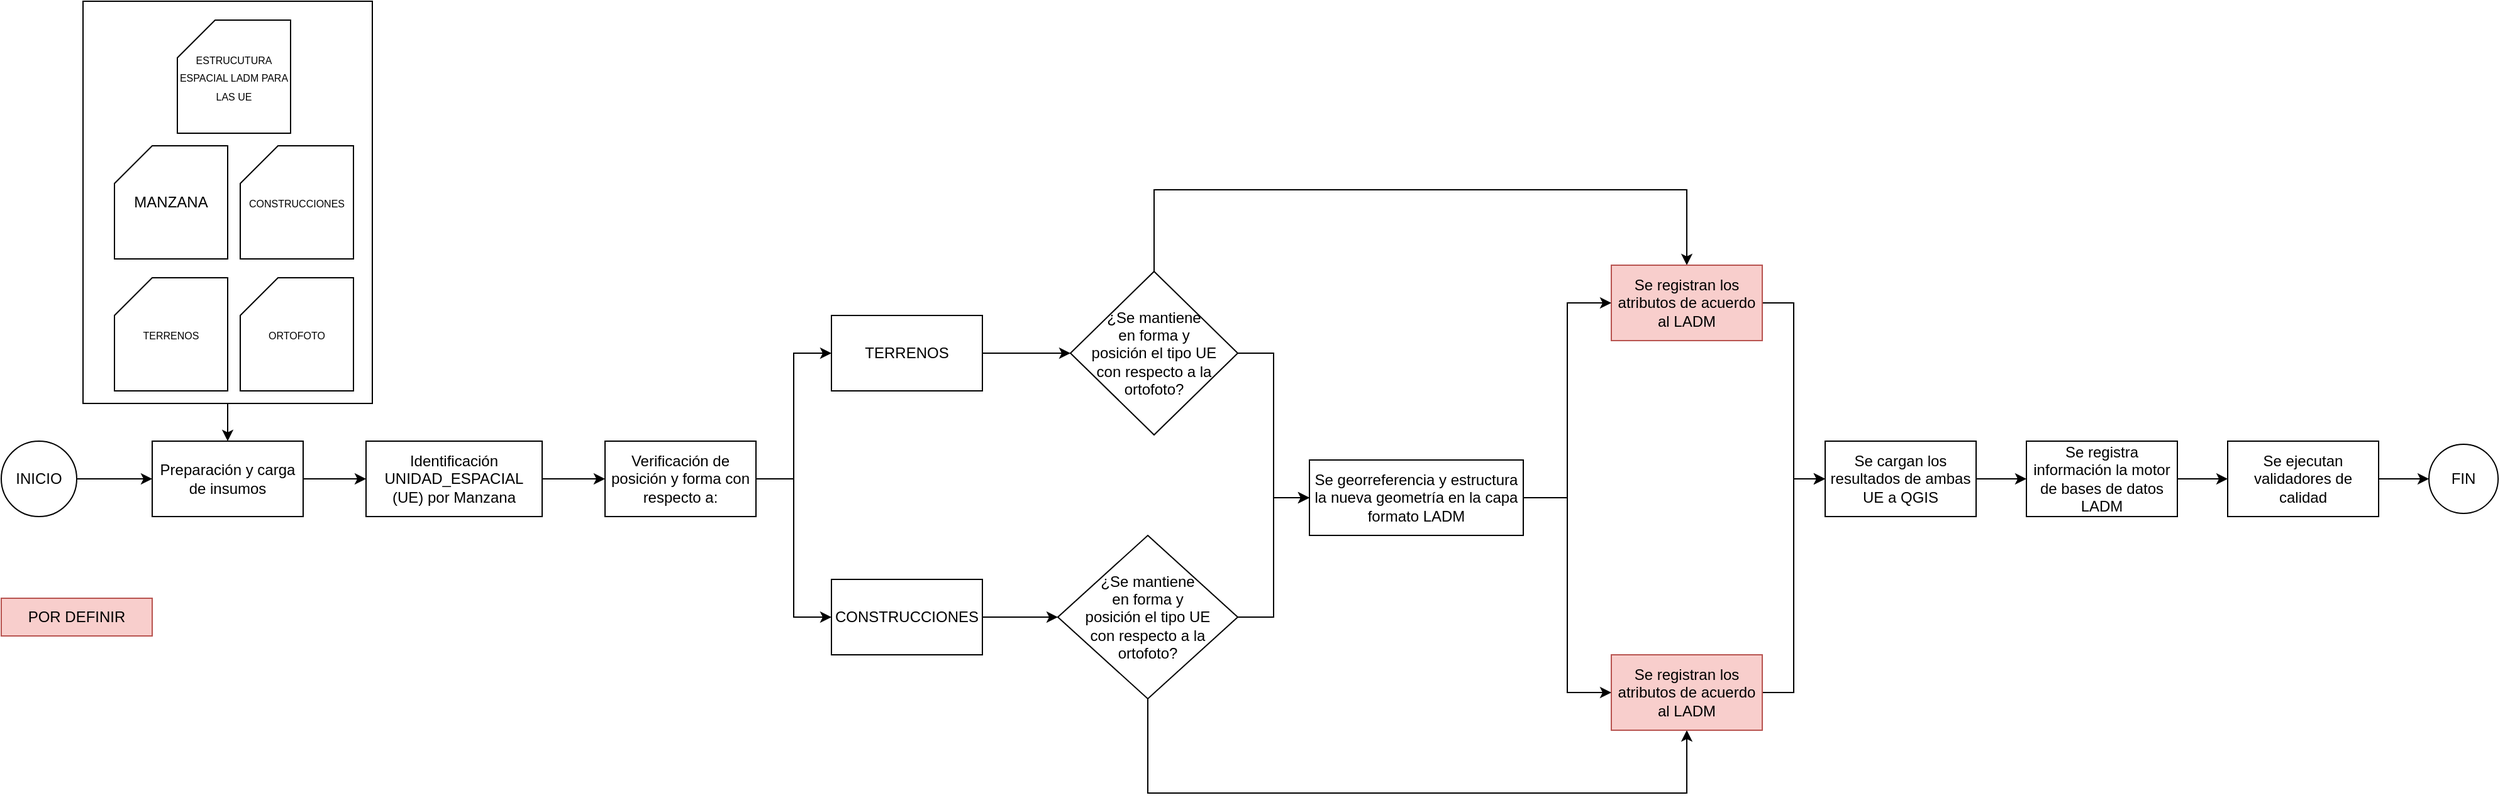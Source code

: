 <mxfile version="13.10.3" type="github">
  <diagram id="l_uMdV8QQdp9Tbhpxj8w" name="Page-1">
    <mxGraphModel dx="2249" dy="762" grid="1" gridSize="10" guides="1" tooltips="1" connect="1" arrows="1" fold="1" page="1" pageScale="1" pageWidth="827" pageHeight="1169" background="#ffffff" math="0" shadow="0">
      <root>
        <mxCell id="0" />
        <mxCell id="1" parent="0" />
        <mxCell id="37MwR3U5DzsrRVukSm5t-56" style="edgeStyle=orthogonalEdgeStyle;rounded=0;orthogonalLoop=1;jettySize=auto;html=1;" edge="1" parent="1" source="37MwR3U5DzsrRVukSm5t-54" target="37MwR3U5DzsrRVukSm5t-35">
          <mxGeometry relative="1" as="geometry" />
        </mxCell>
        <mxCell id="37MwR3U5DzsrRVukSm5t-54" value="" style="rounded=0;whiteSpace=wrap;html=1;fillColor=#ffffff;" vertex="1" parent="1">
          <mxGeometry x="-25" y="10" width="230" height="320" as="geometry" />
        </mxCell>
        <mxCell id="37MwR3U5DzsrRVukSm5t-36" style="edgeStyle=orthogonalEdgeStyle;rounded=0;orthogonalLoop=1;jettySize=auto;html=1;entryX=0;entryY=0.5;entryDx=0;entryDy=0;" edge="1" parent="1" source="37MwR3U5DzsrRVukSm5t-1" target="37MwR3U5DzsrRVukSm5t-35">
          <mxGeometry relative="1" as="geometry" />
        </mxCell>
        <mxCell id="37MwR3U5DzsrRVukSm5t-1" value="INICIO" style="ellipse;whiteSpace=wrap;html=1;aspect=fixed;" vertex="1" parent="1">
          <mxGeometry x="-90" y="360" width="60" height="60" as="geometry" />
        </mxCell>
        <mxCell id="37MwR3U5DzsrRVukSm5t-5" style="edgeStyle=orthogonalEdgeStyle;rounded=0;orthogonalLoop=1;jettySize=auto;html=1;" edge="1" parent="1" source="37MwR3U5DzsrRVukSm5t-2" target="37MwR3U5DzsrRVukSm5t-4">
          <mxGeometry relative="1" as="geometry" />
        </mxCell>
        <mxCell id="37MwR3U5DzsrRVukSm5t-2" value="Identificación UNIDAD_ESPACIAL (UE) por Manzana" style="rounded=0;whiteSpace=wrap;html=1;fillColor=#ffffff;" vertex="1" parent="1">
          <mxGeometry x="200" y="360" width="140" height="60" as="geometry" />
        </mxCell>
        <mxCell id="37MwR3U5DzsrRVukSm5t-9" style="edgeStyle=orthogonalEdgeStyle;rounded=0;orthogonalLoop=1;jettySize=auto;html=1;entryX=0;entryY=0.5;entryDx=0;entryDy=0;" edge="1" parent="1" source="37MwR3U5DzsrRVukSm5t-4" target="37MwR3U5DzsrRVukSm5t-6">
          <mxGeometry relative="1" as="geometry" />
        </mxCell>
        <mxCell id="37MwR3U5DzsrRVukSm5t-11" style="edgeStyle=orthogonalEdgeStyle;rounded=0;orthogonalLoop=1;jettySize=auto;html=1;entryX=0;entryY=0.5;entryDx=0;entryDy=0;" edge="1" parent="1" source="37MwR3U5DzsrRVukSm5t-4" target="37MwR3U5DzsrRVukSm5t-7">
          <mxGeometry relative="1" as="geometry" />
        </mxCell>
        <mxCell id="37MwR3U5DzsrRVukSm5t-4" value="Verificación de posición y forma con respecto a:" style="rounded=0;whiteSpace=wrap;html=1;fillColor=#ffffff;" vertex="1" parent="1">
          <mxGeometry x="390" y="360" width="120" height="60" as="geometry" />
        </mxCell>
        <mxCell id="37MwR3U5DzsrRVukSm5t-14" style="edgeStyle=orthogonalEdgeStyle;rounded=0;orthogonalLoop=1;jettySize=auto;html=1;entryX=0;entryY=0.5;entryDx=0;entryDy=0;" edge="1" parent="1" source="37MwR3U5DzsrRVukSm5t-6" target="37MwR3U5DzsrRVukSm5t-12">
          <mxGeometry relative="1" as="geometry" />
        </mxCell>
        <mxCell id="37MwR3U5DzsrRVukSm5t-6" value="TERRENOS" style="rounded=0;whiteSpace=wrap;html=1;fillColor=#ffffff;" vertex="1" parent="1">
          <mxGeometry x="570" y="260" width="120" height="60" as="geometry" />
        </mxCell>
        <mxCell id="37MwR3U5DzsrRVukSm5t-15" style="edgeStyle=orthogonalEdgeStyle;rounded=0;orthogonalLoop=1;jettySize=auto;html=1;entryX=0;entryY=0.5;entryDx=0;entryDy=0;" edge="1" parent="1" source="37MwR3U5DzsrRVukSm5t-7" target="37MwR3U5DzsrRVukSm5t-13">
          <mxGeometry relative="1" as="geometry" />
        </mxCell>
        <mxCell id="37MwR3U5DzsrRVukSm5t-7" value="CONSTRUCCIONES" style="rounded=0;whiteSpace=wrap;html=1;fillColor=#ffffff;" vertex="1" parent="1">
          <mxGeometry x="570" y="470" width="120" height="60" as="geometry" />
        </mxCell>
        <mxCell id="37MwR3U5DzsrRVukSm5t-25" style="edgeStyle=orthogonalEdgeStyle;rounded=0;orthogonalLoop=1;jettySize=auto;html=1;entryX=0;entryY=0.5;entryDx=0;entryDy=0;" edge="1" parent="1" source="37MwR3U5DzsrRVukSm5t-12" target="37MwR3U5DzsrRVukSm5t-24">
          <mxGeometry relative="1" as="geometry" />
        </mxCell>
        <mxCell id="37MwR3U5DzsrRVukSm5t-29" style="edgeStyle=orthogonalEdgeStyle;rounded=0;orthogonalLoop=1;jettySize=auto;html=1;entryX=0.5;entryY=0;entryDx=0;entryDy=0;" edge="1" parent="1" source="37MwR3U5DzsrRVukSm5t-12" target="37MwR3U5DzsrRVukSm5t-22">
          <mxGeometry relative="1" as="geometry">
            <Array as="points">
              <mxPoint x="827" y="160" />
              <mxPoint x="1250" y="160" />
            </Array>
          </mxGeometry>
        </mxCell>
        <mxCell id="37MwR3U5DzsrRVukSm5t-12" value="¿Se mantiene&lt;br&gt;en forma y&lt;br&gt;posición el tipo UE&lt;br&gt;con respecto a la ortofoto?" style="rhombus;whiteSpace=wrap;html=1;fillColor=#ffffff;" vertex="1" parent="1">
          <mxGeometry x="760" y="225" width="133" height="130" as="geometry" />
        </mxCell>
        <mxCell id="37MwR3U5DzsrRVukSm5t-26" style="edgeStyle=orthogonalEdgeStyle;rounded=0;orthogonalLoop=1;jettySize=auto;html=1;" edge="1" parent="1" source="37MwR3U5DzsrRVukSm5t-13" target="37MwR3U5DzsrRVukSm5t-24">
          <mxGeometry relative="1" as="geometry" />
        </mxCell>
        <mxCell id="37MwR3U5DzsrRVukSm5t-30" style="edgeStyle=orthogonalEdgeStyle;rounded=0;orthogonalLoop=1;jettySize=auto;html=1;entryX=0.5;entryY=1;entryDx=0;entryDy=0;" edge="1" parent="1" source="37MwR3U5DzsrRVukSm5t-13" target="37MwR3U5DzsrRVukSm5t-18">
          <mxGeometry relative="1" as="geometry">
            <Array as="points">
              <mxPoint x="822" y="640" />
              <mxPoint x="1250" y="640" />
            </Array>
          </mxGeometry>
        </mxCell>
        <mxCell id="37MwR3U5DzsrRVukSm5t-13" value="&lt;span&gt;¿Se mantiene&lt;/span&gt;&lt;br&gt;&lt;span&gt;en forma y&lt;/span&gt;&lt;br&gt;&lt;span&gt;posición el tipo UE&lt;/span&gt;&lt;br&gt;&lt;span&gt;con respecto a la ortofoto?&lt;/span&gt;" style="rhombus;whiteSpace=wrap;html=1;fillColor=#ffffff;" vertex="1" parent="1">
          <mxGeometry x="750" y="435" width="143" height="130" as="geometry" />
        </mxCell>
        <mxCell id="37MwR3U5DzsrRVukSm5t-33" style="edgeStyle=orthogonalEdgeStyle;rounded=0;orthogonalLoop=1;jettySize=auto;html=1;entryX=0;entryY=0.5;entryDx=0;entryDy=0;" edge="1" parent="1" source="37MwR3U5DzsrRVukSm5t-18" target="37MwR3U5DzsrRVukSm5t-31">
          <mxGeometry relative="1" as="geometry" />
        </mxCell>
        <mxCell id="37MwR3U5DzsrRVukSm5t-18" value="Se registran los atributos de acuerdo al LADM" style="whiteSpace=wrap;html=1;fillColor=#f8cecc;strokeColor=#b85450;" vertex="1" parent="1">
          <mxGeometry x="1190" y="530" width="120" height="60" as="geometry" />
        </mxCell>
        <mxCell id="37MwR3U5DzsrRVukSm5t-32" style="edgeStyle=orthogonalEdgeStyle;rounded=0;orthogonalLoop=1;jettySize=auto;html=1;entryX=0;entryY=0.5;entryDx=0;entryDy=0;" edge="1" parent="1" source="37MwR3U5DzsrRVukSm5t-22" target="37MwR3U5DzsrRVukSm5t-31">
          <mxGeometry relative="1" as="geometry" />
        </mxCell>
        <mxCell id="37MwR3U5DzsrRVukSm5t-22" value="&lt;span&gt;Se registran los atributos de acuerdo al LADM&lt;/span&gt;" style="rounded=0;whiteSpace=wrap;html=1;fillColor=#f8cecc;strokeColor=#b85450;" vertex="1" parent="1">
          <mxGeometry x="1190" y="220" width="120" height="60" as="geometry" />
        </mxCell>
        <mxCell id="37MwR3U5DzsrRVukSm5t-27" style="edgeStyle=orthogonalEdgeStyle;rounded=0;orthogonalLoop=1;jettySize=auto;html=1;entryX=0;entryY=0.5;entryDx=0;entryDy=0;" edge="1" parent="1" source="37MwR3U5DzsrRVukSm5t-24" target="37MwR3U5DzsrRVukSm5t-22">
          <mxGeometry relative="1" as="geometry" />
        </mxCell>
        <mxCell id="37MwR3U5DzsrRVukSm5t-28" style="edgeStyle=orthogonalEdgeStyle;rounded=0;orthogonalLoop=1;jettySize=auto;html=1;entryX=0;entryY=0.5;entryDx=0;entryDy=0;" edge="1" parent="1" source="37MwR3U5DzsrRVukSm5t-24" target="37MwR3U5DzsrRVukSm5t-18">
          <mxGeometry relative="1" as="geometry" />
        </mxCell>
        <mxCell id="37MwR3U5DzsrRVukSm5t-24" value="Se georreferencia y estructura la nueva geometría en la capa formato LADM" style="rounded=0;whiteSpace=wrap;html=1;fillColor=#ffffff;" vertex="1" parent="1">
          <mxGeometry x="950" y="375" width="170" height="60" as="geometry" />
        </mxCell>
        <mxCell id="37MwR3U5DzsrRVukSm5t-39" style="edgeStyle=orthogonalEdgeStyle;rounded=0;orthogonalLoop=1;jettySize=auto;html=1;" edge="1" parent="1" source="37MwR3U5DzsrRVukSm5t-31" target="37MwR3U5DzsrRVukSm5t-38">
          <mxGeometry relative="1" as="geometry" />
        </mxCell>
        <mxCell id="37MwR3U5DzsrRVukSm5t-31" value="Se cargan los resultados de ambas UE a QGIS" style="rounded=0;whiteSpace=wrap;html=1;fillColor=#ffffff;" vertex="1" parent="1">
          <mxGeometry x="1360" y="360" width="120" height="60" as="geometry" />
        </mxCell>
        <mxCell id="37MwR3U5DzsrRVukSm5t-37" style="edgeStyle=orthogonalEdgeStyle;rounded=0;orthogonalLoop=1;jettySize=auto;html=1;" edge="1" parent="1" source="37MwR3U5DzsrRVukSm5t-35" target="37MwR3U5DzsrRVukSm5t-2">
          <mxGeometry relative="1" as="geometry" />
        </mxCell>
        <mxCell id="37MwR3U5DzsrRVukSm5t-35" value="Preparación y carga de insumos" style="rounded=0;whiteSpace=wrap;html=1;fillColor=#ffffff;" vertex="1" parent="1">
          <mxGeometry x="30" y="360" width="120" height="60" as="geometry" />
        </mxCell>
        <mxCell id="37MwR3U5DzsrRVukSm5t-41" style="edgeStyle=orthogonalEdgeStyle;rounded=0;orthogonalLoop=1;jettySize=auto;html=1;entryX=0;entryY=0.5;entryDx=0;entryDy=0;" edge="1" parent="1" source="37MwR3U5DzsrRVukSm5t-38" target="37MwR3U5DzsrRVukSm5t-40">
          <mxGeometry relative="1" as="geometry" />
        </mxCell>
        <mxCell id="37MwR3U5DzsrRVukSm5t-38" value="Se registra información la motor de bases de datos LADM" style="rounded=0;whiteSpace=wrap;html=1;fillColor=#ffffff;" vertex="1" parent="1">
          <mxGeometry x="1520" y="360" width="120" height="60" as="geometry" />
        </mxCell>
        <mxCell id="37MwR3U5DzsrRVukSm5t-43" style="edgeStyle=orthogonalEdgeStyle;rounded=0;orthogonalLoop=1;jettySize=auto;html=1;entryX=0;entryY=0.5;entryDx=0;entryDy=0;" edge="1" parent="1" source="37MwR3U5DzsrRVukSm5t-40" target="37MwR3U5DzsrRVukSm5t-42">
          <mxGeometry relative="1" as="geometry" />
        </mxCell>
        <mxCell id="37MwR3U5DzsrRVukSm5t-40" value="Se ejecutan validadores de calidad" style="rounded=0;whiteSpace=wrap;html=1;fillColor=#ffffff;" vertex="1" parent="1">
          <mxGeometry x="1680" y="360" width="120" height="60" as="geometry" />
        </mxCell>
        <mxCell id="37MwR3U5DzsrRVukSm5t-42" value="FIN" style="ellipse;whiteSpace=wrap;html=1;aspect=fixed;fillColor=#ffffff;" vertex="1" parent="1">
          <mxGeometry x="1840" y="362.5" width="55" height="55" as="geometry" />
        </mxCell>
        <mxCell id="37MwR3U5DzsrRVukSm5t-44" value="POR DEFINIR" style="rounded=0;whiteSpace=wrap;html=1;fillColor=#f8cecc;strokeColor=#b85450;" vertex="1" parent="1">
          <mxGeometry x="-90" y="485" width="120" height="30" as="geometry" />
        </mxCell>
        <mxCell id="37MwR3U5DzsrRVukSm5t-45" value="MANZANA" style="shape=card;whiteSpace=wrap;html=1;fillColor=#ffffff;" vertex="1" parent="1">
          <mxGeometry y="125" width="90" height="90" as="geometry" />
        </mxCell>
        <mxCell id="37MwR3U5DzsrRVukSm5t-46" value="&lt;font style=&quot;font-size: 8px&quot;&gt;CONSTRUCCIONES&lt;/font&gt;" style="shape=card;whiteSpace=wrap;html=1;fillColor=#ffffff;" vertex="1" parent="1">
          <mxGeometry x="100" y="125" width="90" height="90" as="geometry" />
        </mxCell>
        <mxCell id="37MwR3U5DzsrRVukSm5t-47" value="&lt;font style=&quot;font-size: 8px&quot;&gt;TERRENOS&lt;/font&gt;" style="shape=card;whiteSpace=wrap;html=1;fillColor=#ffffff;" vertex="1" parent="1">
          <mxGeometry y="230" width="90" height="90" as="geometry" />
        </mxCell>
        <mxCell id="37MwR3U5DzsrRVukSm5t-48" value="&lt;font style=&quot;font-size: 8px&quot;&gt;ORTOFOTO&lt;/font&gt;" style="shape=card;whiteSpace=wrap;html=1;fillColor=#ffffff;" vertex="1" parent="1">
          <mxGeometry x="100" y="230" width="90" height="90" as="geometry" />
        </mxCell>
        <mxCell id="37MwR3U5DzsrRVukSm5t-49" value="&lt;span style=&quot;font-size: 8px&quot;&gt;ESTRUCUTURA ESPACIAL LADM PARA LAS UE&lt;/span&gt;" style="shape=card;whiteSpace=wrap;html=1;fillColor=#ffffff;" vertex="1" parent="1">
          <mxGeometry x="50" y="25" width="90" height="90" as="geometry" />
        </mxCell>
      </root>
    </mxGraphModel>
  </diagram>
</mxfile>
